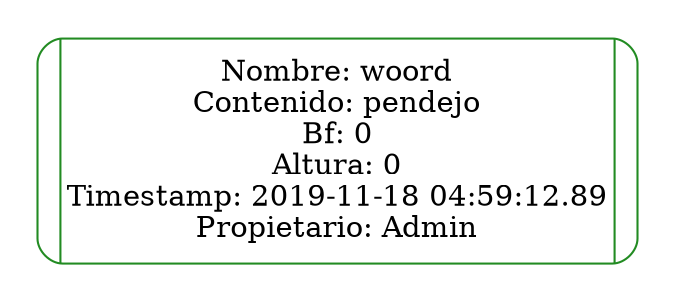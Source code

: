 digraph AVLTree {
    rankdir=TB;
    graph [pad=".25", ranksep="1.0", nodesep="1"];
    node [shape=record, style = rounded, color = forestgreen];
    node [width = 4, height = 1.5, fixedsize="true"];
    //Nodes and links creation
     ndwoord[label="<left> | Nombre: woord\nContenido: pendejo\nBf: 0\nAltura: 0\nTimestamp: 2019-11-18 04:59:12.89\nPropietario: Admin | <right>"];
     //Links ndwoord
}